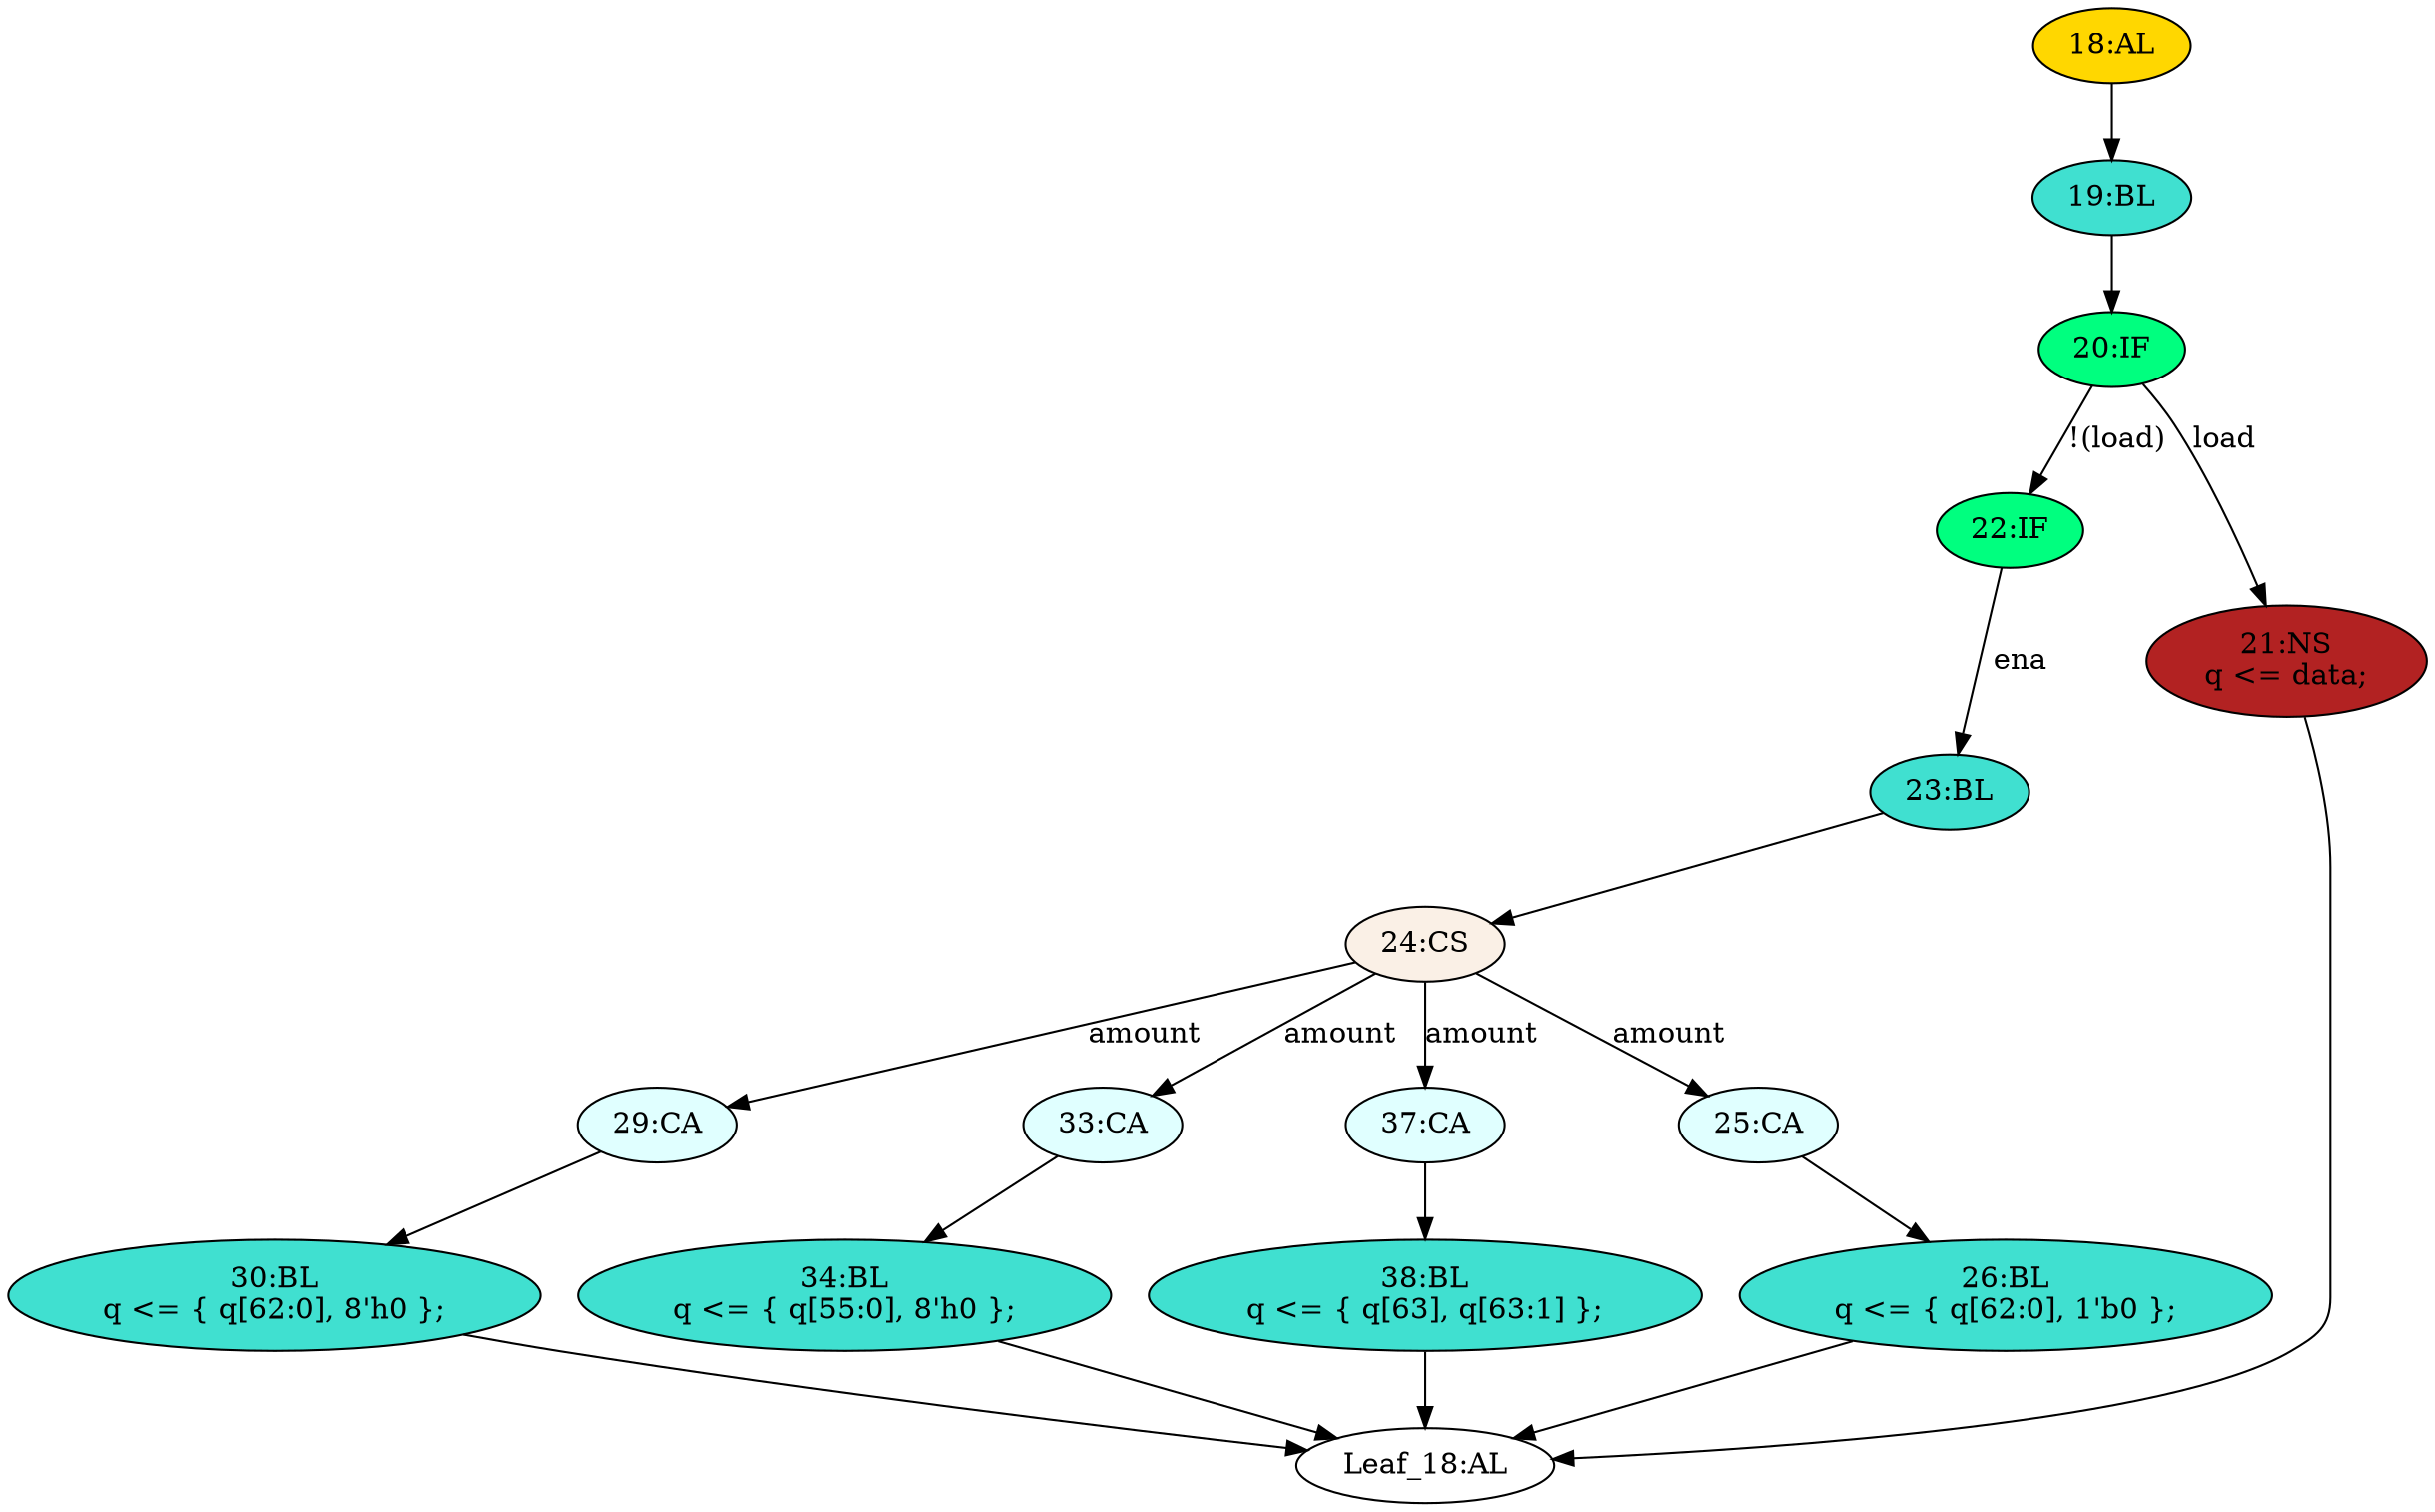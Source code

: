 strict digraph "" {
	node [label="\N"];
	"22:IF"	[ast="<pyverilog.vparser.ast.IfStatement object at 0x7f1f90f0ab10>",
		fillcolor=springgreen,
		label="22:IF",
		statements="[]",
		style=filled,
		typ=IfStatement];
	"23:BL"	[ast="<pyverilog.vparser.ast.Block object at 0x7f1f90f0ac90>",
		fillcolor=turquoise,
		label="23:BL",
		statements="[]",
		style=filled,
		typ=Block];
	"22:IF" -> "23:BL"	[cond="['ena']",
		label=ena,
		lineno=22];
	"19:BL"	[ast="<pyverilog.vparser.ast.Block object at 0x7f1f90f04d50>",
		fillcolor=turquoise,
		label="19:BL",
		statements="[]",
		style=filled,
		typ=Block];
	"20:IF"	[ast="<pyverilog.vparser.ast.IfStatement object at 0x7f1f90f04d90>",
		fillcolor=springgreen,
		label="20:IF",
		statements="[]",
		style=filled,
		typ=IfStatement];
	"19:BL" -> "20:IF"	[cond="[]",
		lineno=None];
	"29:CA"	[ast="<pyverilog.vparser.ast.Case object at 0x7f1f90f04110>",
		fillcolor=lightcyan,
		label="29:CA",
		statements="[]",
		style=filled,
		typ=Case];
	"30:BL"	[ast="<pyverilog.vparser.ast.Block object at 0x7f1f90f04190>",
		fillcolor=turquoise,
		label="30:BL
q <= { q[62:0], 8'h0 };",
		statements="[<pyverilog.vparser.ast.NonblockingSubstitution object at 0x7f1f90f041d0>]",
		style=filled,
		typ=Block];
	"29:CA" -> "30:BL"	[cond="[]",
		lineno=None];
	"Leaf_18:AL"	[def_var="['q']",
		label="Leaf_18:AL"];
	"33:CA"	[ast="<pyverilog.vparser.ast.Case object at 0x7f1f90f044d0>",
		fillcolor=lightcyan,
		label="33:CA",
		statements="[]",
		style=filled,
		typ=Case];
	"34:BL"	[ast="<pyverilog.vparser.ast.Block object at 0x7f1f90f04550>",
		fillcolor=turquoise,
		label="34:BL
q <= { q[55:0], 8'h0 };",
		statements="[<pyverilog.vparser.ast.NonblockingSubstitution object at 0x7f1f90f04590>]",
		style=filled,
		typ=Block];
	"33:CA" -> "34:BL"	[cond="[]",
		lineno=None];
	"30:BL" -> "Leaf_18:AL"	[cond="[]",
		lineno=None];
	"26:BL"	[ast="<pyverilog.vparser.ast.Block object at 0x7f1f90f0ae10>",
		fillcolor=turquoise,
		label="26:BL
q <= { q[62:0], 1'b0 };",
		statements="[<pyverilog.vparser.ast.NonblockingSubstitution object at 0x7f1f90f0ae50>]",
		style=filled,
		typ=Block];
	"26:BL" -> "Leaf_18:AL"	[cond="[]",
		lineno=None];
	"37:CA"	[ast="<pyverilog.vparser.ast.Case object at 0x7f1f90f04890>",
		fillcolor=lightcyan,
		label="37:CA",
		statements="[]",
		style=filled,
		typ=Case];
	"38:BL"	[ast="<pyverilog.vparser.ast.Block object at 0x7f1f90f04910>",
		fillcolor=turquoise,
		label="38:BL
q <= { q[63], q[63:1] };",
		statements="[<pyverilog.vparser.ast.NonblockingSubstitution object at 0x7f1f90f04950>]",
		style=filled,
		typ=Block];
	"37:CA" -> "38:BL"	[cond="[]",
		lineno=None];
	"20:IF" -> "22:IF"	[cond="['load']",
		label="!(load)",
		lineno=20];
	"21:NS"	[ast="<pyverilog.vparser.ast.NonblockingSubstitution object at 0x7f1f90f04dd0>",
		fillcolor=firebrick,
		label="21:NS
q <= data;",
		statements="[<pyverilog.vparser.ast.NonblockingSubstitution object at 0x7f1f90f04dd0>]",
		style=filled,
		typ=NonblockingSubstitution];
	"20:IF" -> "21:NS"	[cond="['load']",
		label=load,
		lineno=20];
	"38:BL" -> "Leaf_18:AL"	[cond="[]",
		lineno=None];
	"24:CS"	[ast="<pyverilog.vparser.ast.CaseStatement object at 0x7f1f90f0acd0>",
		fillcolor=linen,
		label="24:CS",
		statements="[]",
		style=filled,
		typ=CaseStatement];
	"24:CS" -> "29:CA"	[cond="['amount']",
		label=amount,
		lineno=24];
	"24:CS" -> "33:CA"	[cond="['amount']",
		label=amount,
		lineno=24];
	"24:CS" -> "37:CA"	[cond="['amount']",
		label=amount,
		lineno=24];
	"25:CA"	[ast="<pyverilog.vparser.ast.Case object at 0x7f1f90f0ad90>",
		fillcolor=lightcyan,
		label="25:CA",
		statements="[]",
		style=filled,
		typ=Case];
	"24:CS" -> "25:CA"	[cond="['amount']",
		label=amount,
		lineno=24];
	"34:BL" -> "Leaf_18:AL"	[cond="[]",
		lineno=None];
	"18:AL"	[ast="<pyverilog.vparser.ast.Always object at 0x7f1f90f04fd0>",
		clk_sens=True,
		fillcolor=gold,
		label="18:AL",
		sens="['clk']",
		statements="[]",
		style=filled,
		typ=Always,
		use_var="['load', 'ena', 'amount', 'data', 'q']"];
	"18:AL" -> "19:BL"	[cond="[]",
		lineno=None];
	"25:CA" -> "26:BL"	[cond="[]",
		lineno=None];
	"23:BL" -> "24:CS"	[cond="[]",
		lineno=None];
	"21:NS" -> "Leaf_18:AL"	[cond="[]",
		lineno=None];
}
